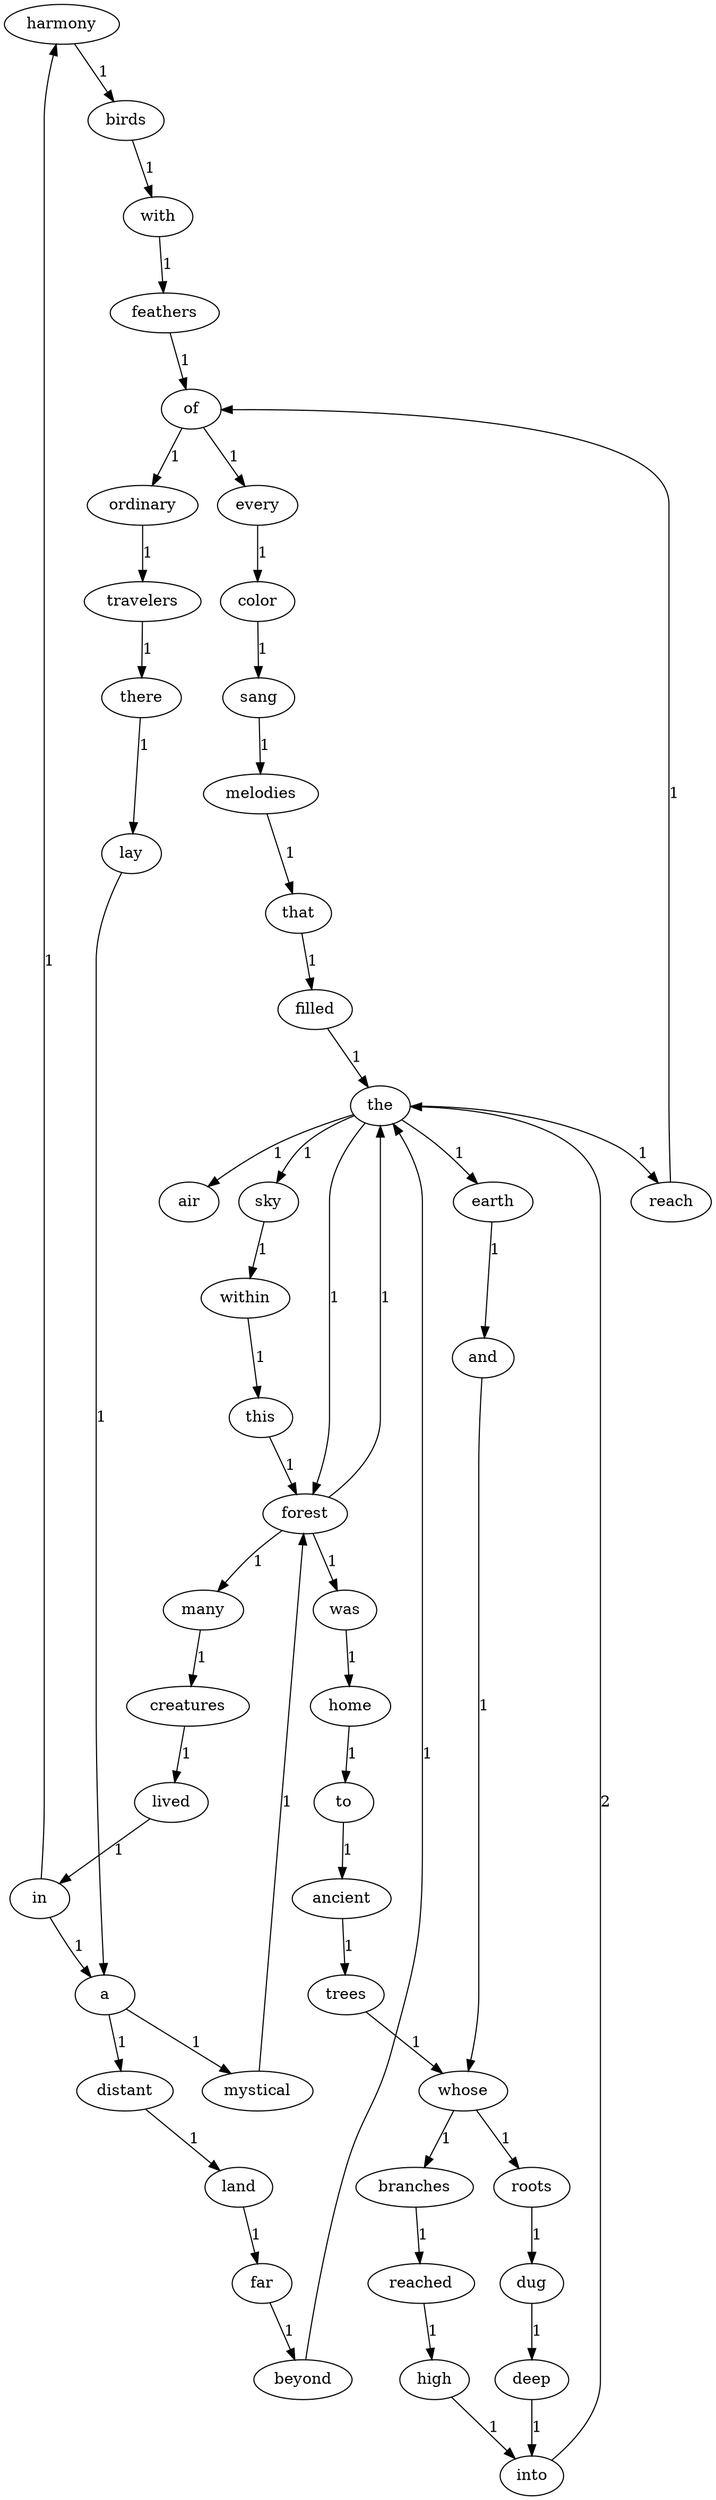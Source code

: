 digraph G {
	"harmony" [label="harmony"];
	"forest" [label="forest"];
	"deep" [label="deep"];
	"melodies" [label="melodies"];
	"color" [label="color"];
	"reach" [label="reach"];
	"air" [label="air"];
	"birds" [label="birds"];
	"beyond" [label="beyond"];
	"trees" [label="trees"];
	"mystical" [label="mystical"];
	"into" [label="into"];
	"that" [label="that"];
	"high" [label="high"];
	"far" [label="far"];
	"and" [label="and"];
	"feathers" [label="feathers"];
	"of" [label="of"];
	"land" [label="land"];
	"lived" [label="lived"];
	"every" [label="every"];
	"sky" [label="sky"];
	"a" [label="a"];
	"in" [label="in"];
	"lay" [label="lay"];
	"within" [label="within"];
	"creatures" [label="creatures"];
	"distant" [label="distant"];
	"was" [label="was"];
	"this" [label="this"];
	"ordinary" [label="ordinary"];
	"filled" [label="filled"];
	"roots" [label="roots"];
	"branches" [label="branches"];
	"many" [label="many"];
	"ancient" [label="ancient"];
	"whose" [label="whose"];
	"travelers" [label="travelers"];
	"home" [label="home"];
	"the" [label="the"];
	"with" [label="with"];
	"sang" [label="sang"];
	"there" [label="there"];
	"dug" [label="dug"];
	"earth" [label="earth"];
	"reached" [label="reached"];
	"to" [label="to"];
	"harmony" -> "birds" [label="1"];
	"forest" -> "the" [label="1"];
	"forest" -> "was" [label="1"];
	"forest" -> "many" [label="1"];
	"deep" -> "into" [label="1"];
	"melodies" -> "that" [label="1"];
	"color" -> "sang" [label="1"];
	"reach" -> "of" [label="1"];
	"birds" -> "with" [label="1"];
	"beyond" -> "the" [label="1"];
	"trees" -> "whose" [label="1"];
	"mystical" -> "forest" [label="1"];
	"into" -> "the" [label="2"];
	"that" -> "filled" [label="1"];
	"high" -> "into" [label="1"];
	"far" -> "beyond" [label="1"];
	"and" -> "whose" [label="1"];
	"feathers" -> "of" [label="1"];
	"of" -> "ordinary" [label="1"];
	"of" -> "every" [label="1"];
	"land" -> "far" [label="1"];
	"lived" -> "in" [label="1"];
	"every" -> "color" [label="1"];
	"sky" -> "within" [label="1"];
	"a" -> "distant" [label="1"];
	"a" -> "mystical" [label="1"];
	"in" -> "a" [label="1"];
	"in" -> "harmony" [label="1"];
	"lay" -> "a" [label="1"];
	"within" -> "this" [label="1"];
	"creatures" -> "lived" [label="1"];
	"distant" -> "land" [label="1"];
	"was" -> "home" [label="1"];
	"this" -> "forest" [label="1"];
	"ordinary" -> "travelers" [label="1"];
	"filled" -> "the" [label="1"];
	"roots" -> "dug" [label="1"];
	"branches" -> "reached" [label="1"];
	"many" -> "creatures" [label="1"];
	"ancient" -> "trees" [label="1"];
	"whose" -> "roots" [label="1"];
	"whose" -> "branches" [label="1"];
	"travelers" -> "there" [label="1"];
	"home" -> "to" [label="1"];
	"the" -> "reach" [label="1"];
	"the" -> "forest" [label="1"];
	"the" -> "earth" [label="1"];
	"the" -> "sky" [label="1"];
	"the" -> "air" [label="1"];
	"with" -> "feathers" [label="1"];
	"sang" -> "melodies" [label="1"];
	"there" -> "lay" [label="1"];
	"dug" -> "deep" [label="1"];
	"earth" -> "and" [label="1"];
	"reached" -> "high" [label="1"];
	"to" -> "ancient" [label="1"];
}